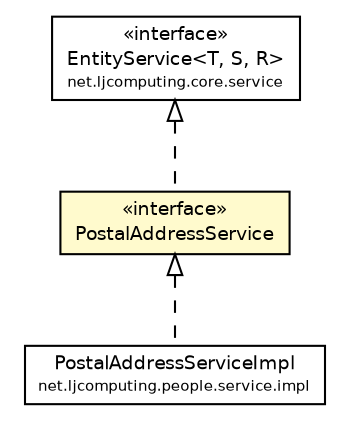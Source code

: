 #!/usr/local/bin/dot
#
# Class diagram 
# Generated by UMLGraph version R5_6 (http://www.umlgraph.org/)
#

digraph G {
	edge [fontname="Helvetica",fontsize=10,labelfontname="Helvetica",labelfontsize=10];
	node [fontname="Helvetica",fontsize=10,shape=plaintext];
	nodesep=0.25;
	ranksep=0.5;
	// net.ljcomputing.people.service.PostalAddressService
	c1901 [label=<<table title="net.ljcomputing.people.service.PostalAddressService" border="0" cellborder="1" cellspacing="0" cellpadding="2" port="p" bgcolor="lemonChiffon" href="./PostalAddressService.html">
		<tr><td><table border="0" cellspacing="0" cellpadding="1">
<tr><td align="center" balign="center"> &#171;interface&#187; </td></tr>
<tr><td align="center" balign="center"> PostalAddressService </td></tr>
		</table></td></tr>
		</table>>, URL="./PostalAddressService.html", fontname="Helvetica", fontcolor="black", fontsize=9.0];
	// net.ljcomputing.people.service.impl.PostalAddressServiceImpl
	c1906 [label=<<table title="net.ljcomputing.people.service.impl.PostalAddressServiceImpl" border="0" cellborder="1" cellspacing="0" cellpadding="2" port="p" href="./impl/PostalAddressServiceImpl.html">
		<tr><td><table border="0" cellspacing="0" cellpadding="1">
<tr><td align="center" balign="center"> PostalAddressServiceImpl </td></tr>
<tr><td align="center" balign="center"><font point-size="7.0"> net.ljcomputing.people.service.impl </font></td></tr>
		</table></td></tr>
		</table>>, URL="./impl/PostalAddressServiceImpl.html", fontname="Helvetica", fontcolor="black", fontsize=9.0];
	//net.ljcomputing.people.service.PostalAddressService implements net.ljcomputing.core.service.EntityService<T, S, R>
	c1913:p -> c1901:p [dir=back,arrowtail=empty,style=dashed];
	//net.ljcomputing.people.service.impl.PostalAddressServiceImpl implements net.ljcomputing.people.service.PostalAddressService
	c1901:p -> c1906:p [dir=back,arrowtail=empty,style=dashed];
	// net.ljcomputing.core.service.EntityService<T, S, R>
	c1913 [label=<<table title="net.ljcomputing.core.service.EntityService" border="0" cellborder="1" cellspacing="0" cellpadding="2" port="p">
		<tr><td><table border="0" cellspacing="0" cellpadding="1">
<tr><td align="center" balign="center"> &#171;interface&#187; </td></tr>
<tr><td align="center" balign="center"> EntityService&lt;T, S, R&gt; </td></tr>
<tr><td align="center" balign="center"><font point-size="7.0"> net.ljcomputing.core.service </font></td></tr>
		</table></td></tr>
		</table>>, URL="null", fontname="Helvetica", fontcolor="black", fontsize=9.0];
}

